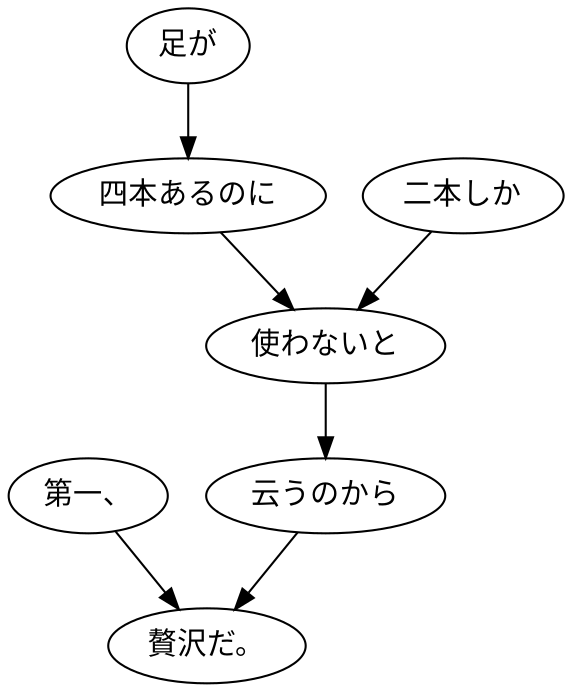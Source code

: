 digraph graph3383 {
	node0 [label="第一、"];
	node1 [label="足が"];
	node2 [label="四本あるのに"];
	node3 [label="二本しか"];
	node4 [label="使わないと"];
	node5 [label="云うのから"];
	node6 [label="贅沢だ。"];
	node0 -> node6;
	node1 -> node2;
	node2 -> node4;
	node3 -> node4;
	node4 -> node5;
	node5 -> node6;
}
